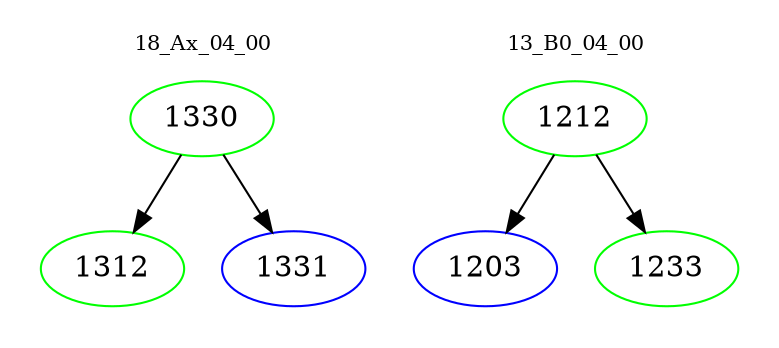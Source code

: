 digraph{
subgraph cluster_0 {
color = white
label = "18_Ax_04_00";
fontsize=10;
T0_1330 [label="1330", color="green"]
T0_1330 -> T0_1312 [color="black"]
T0_1312 [label="1312", color="green"]
T0_1330 -> T0_1331 [color="black"]
T0_1331 [label="1331", color="blue"]
}
subgraph cluster_1 {
color = white
label = "13_B0_04_00";
fontsize=10;
T1_1212 [label="1212", color="green"]
T1_1212 -> T1_1203 [color="black"]
T1_1203 [label="1203", color="blue"]
T1_1212 -> T1_1233 [color="black"]
T1_1233 [label="1233", color="green"]
}
}
